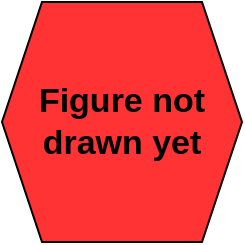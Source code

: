 <mxfile version="21.5.0" type="device">
  <diagram name="Seite-1" id="jrKAM854NukAW88sPBYs">
    <mxGraphModel dx="1358" dy="757" grid="1" gridSize="10" guides="1" tooltips="1" connect="1" arrows="1" fold="1" page="1" pageScale="1" pageWidth="1169" pageHeight="827" math="0" shadow="0">
      <root>
        <mxCell id="0" />
        <mxCell id="1" parent="0" />
        <mxCell id="LpD9QYgMvJfPBiwuOEI2-1" value="Figure not&lt;br style=&quot;font-size: 17px;&quot;&gt;drawn yet" style="shape=hexagon;perimeter=hexagonPerimeter2;whiteSpace=wrap;html=1;fixedSize=1;fillColor=#FF3333;fontSize=17;fontStyle=1" vertex="1" parent="1">
          <mxGeometry x="230" y="170" width="120" height="120" as="geometry" />
        </mxCell>
      </root>
    </mxGraphModel>
  </diagram>
</mxfile>
